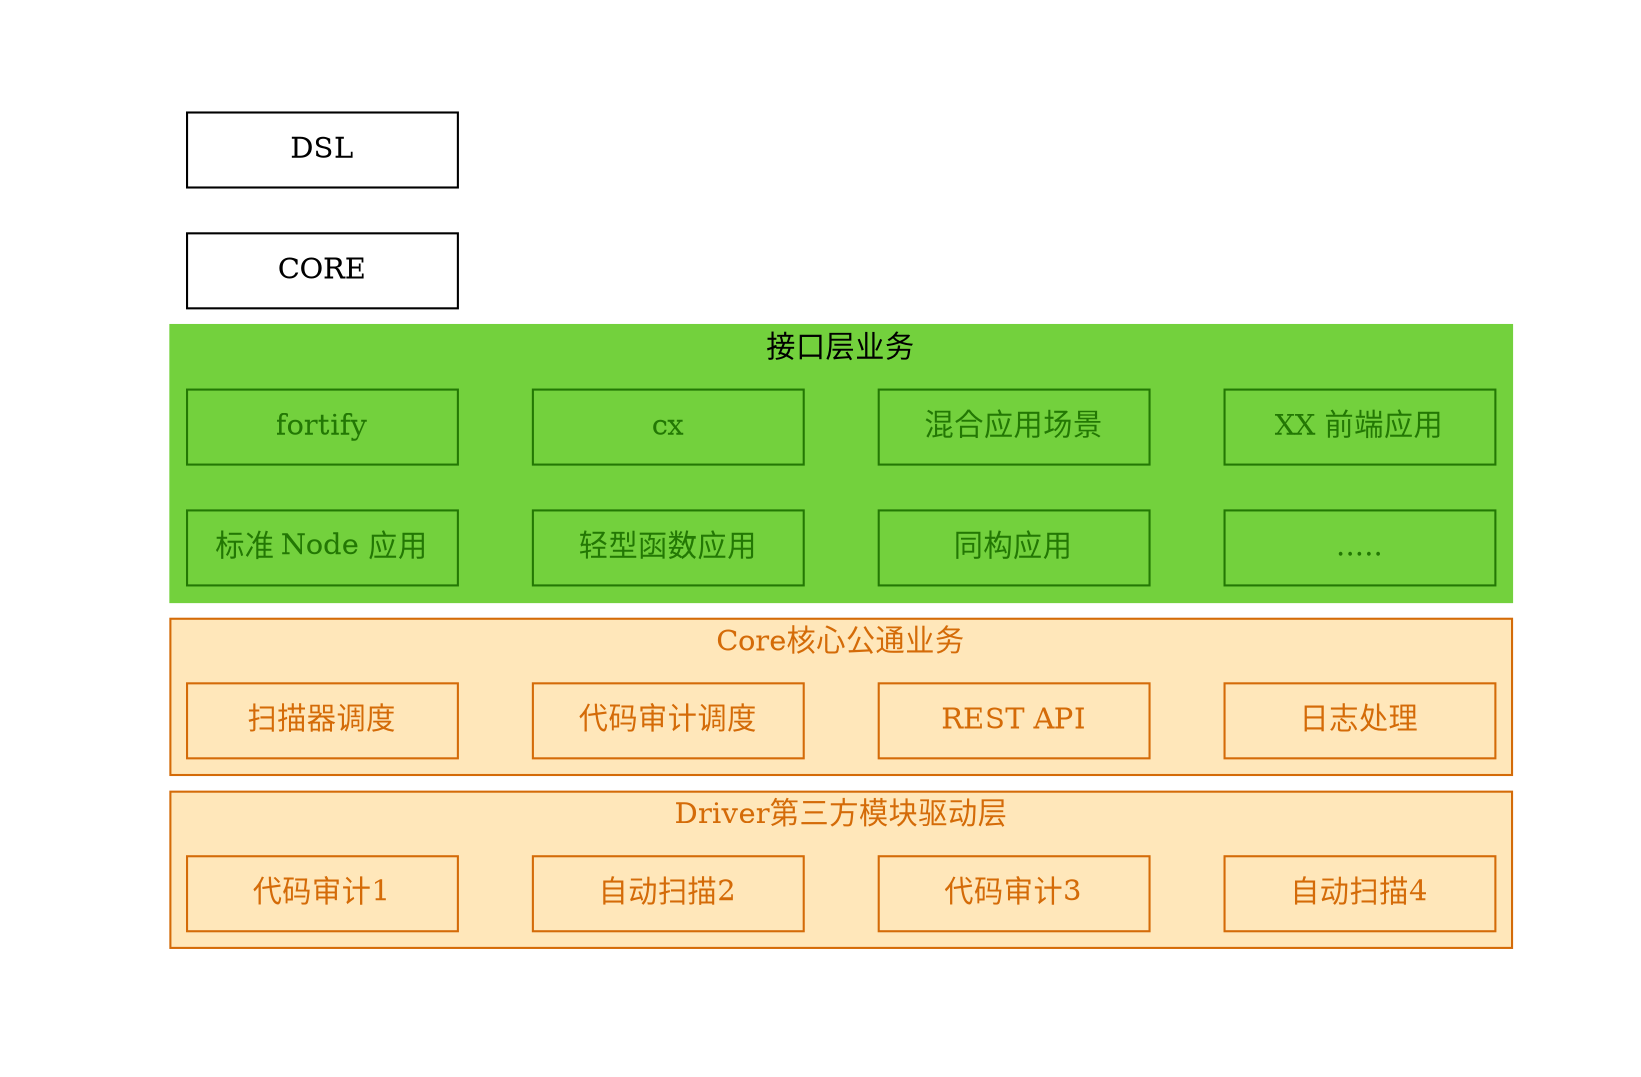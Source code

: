 graph G {
  graph [pad="0.75",ranksep="0.5",nodesep="0.3"];
  node [shape=box,width=1.8];
  edge [style=invis];
  rankdir=LR;
  compound = true;

  subgraph cluster2 {
    color="#d46b08";
    style="filled"
    fontcolor="#d46b08";
    // fillcolor="#ffc069";
    fillcolor="#ffe7ba";
    label = "Driver第三方模块驱动层"
    node [color="#d46b08",fontcolor="#d46b08",fillcolor="#ffa940"]
    "代码审计1" -- "自动扫描2" -- "代码审计3" -- "自动扫描4";
  }

  subgraph cluster1 {
    color="#d46b08";
    style="filled"
    fontcolor="#d46b08";
    // fillcolor="#ffc069";
    fillcolor="#ffe7ba";
    label = "Core核心公通业务"
    node [color="#d46b08",fontcolor="#d46b08",fillcolor="#ffa940"]
    "扫描器调度" -- "代码审计调度" -- "REST API" -- "日志处理";
  }

  subgraph cluster0 {
    color="#73d13d"
    style="filled"    
    label = "接口层业务"    
    node [style=filled,fontcolor="#237804",color="#237804",fillcolor="#73d13d"];
    "fortify" -- "cx" -- "混合应用场景" -- "XX 前端应用";
    "标准 Node 应用" -- "轻型函数应用" -- "同构应用" -- "....."
  }
  
  "CORE" -- "标准 Node 应用" [constraint=false]; 
  "DSL" -- "标准 Node 应用" [constraint=false]; 

}
